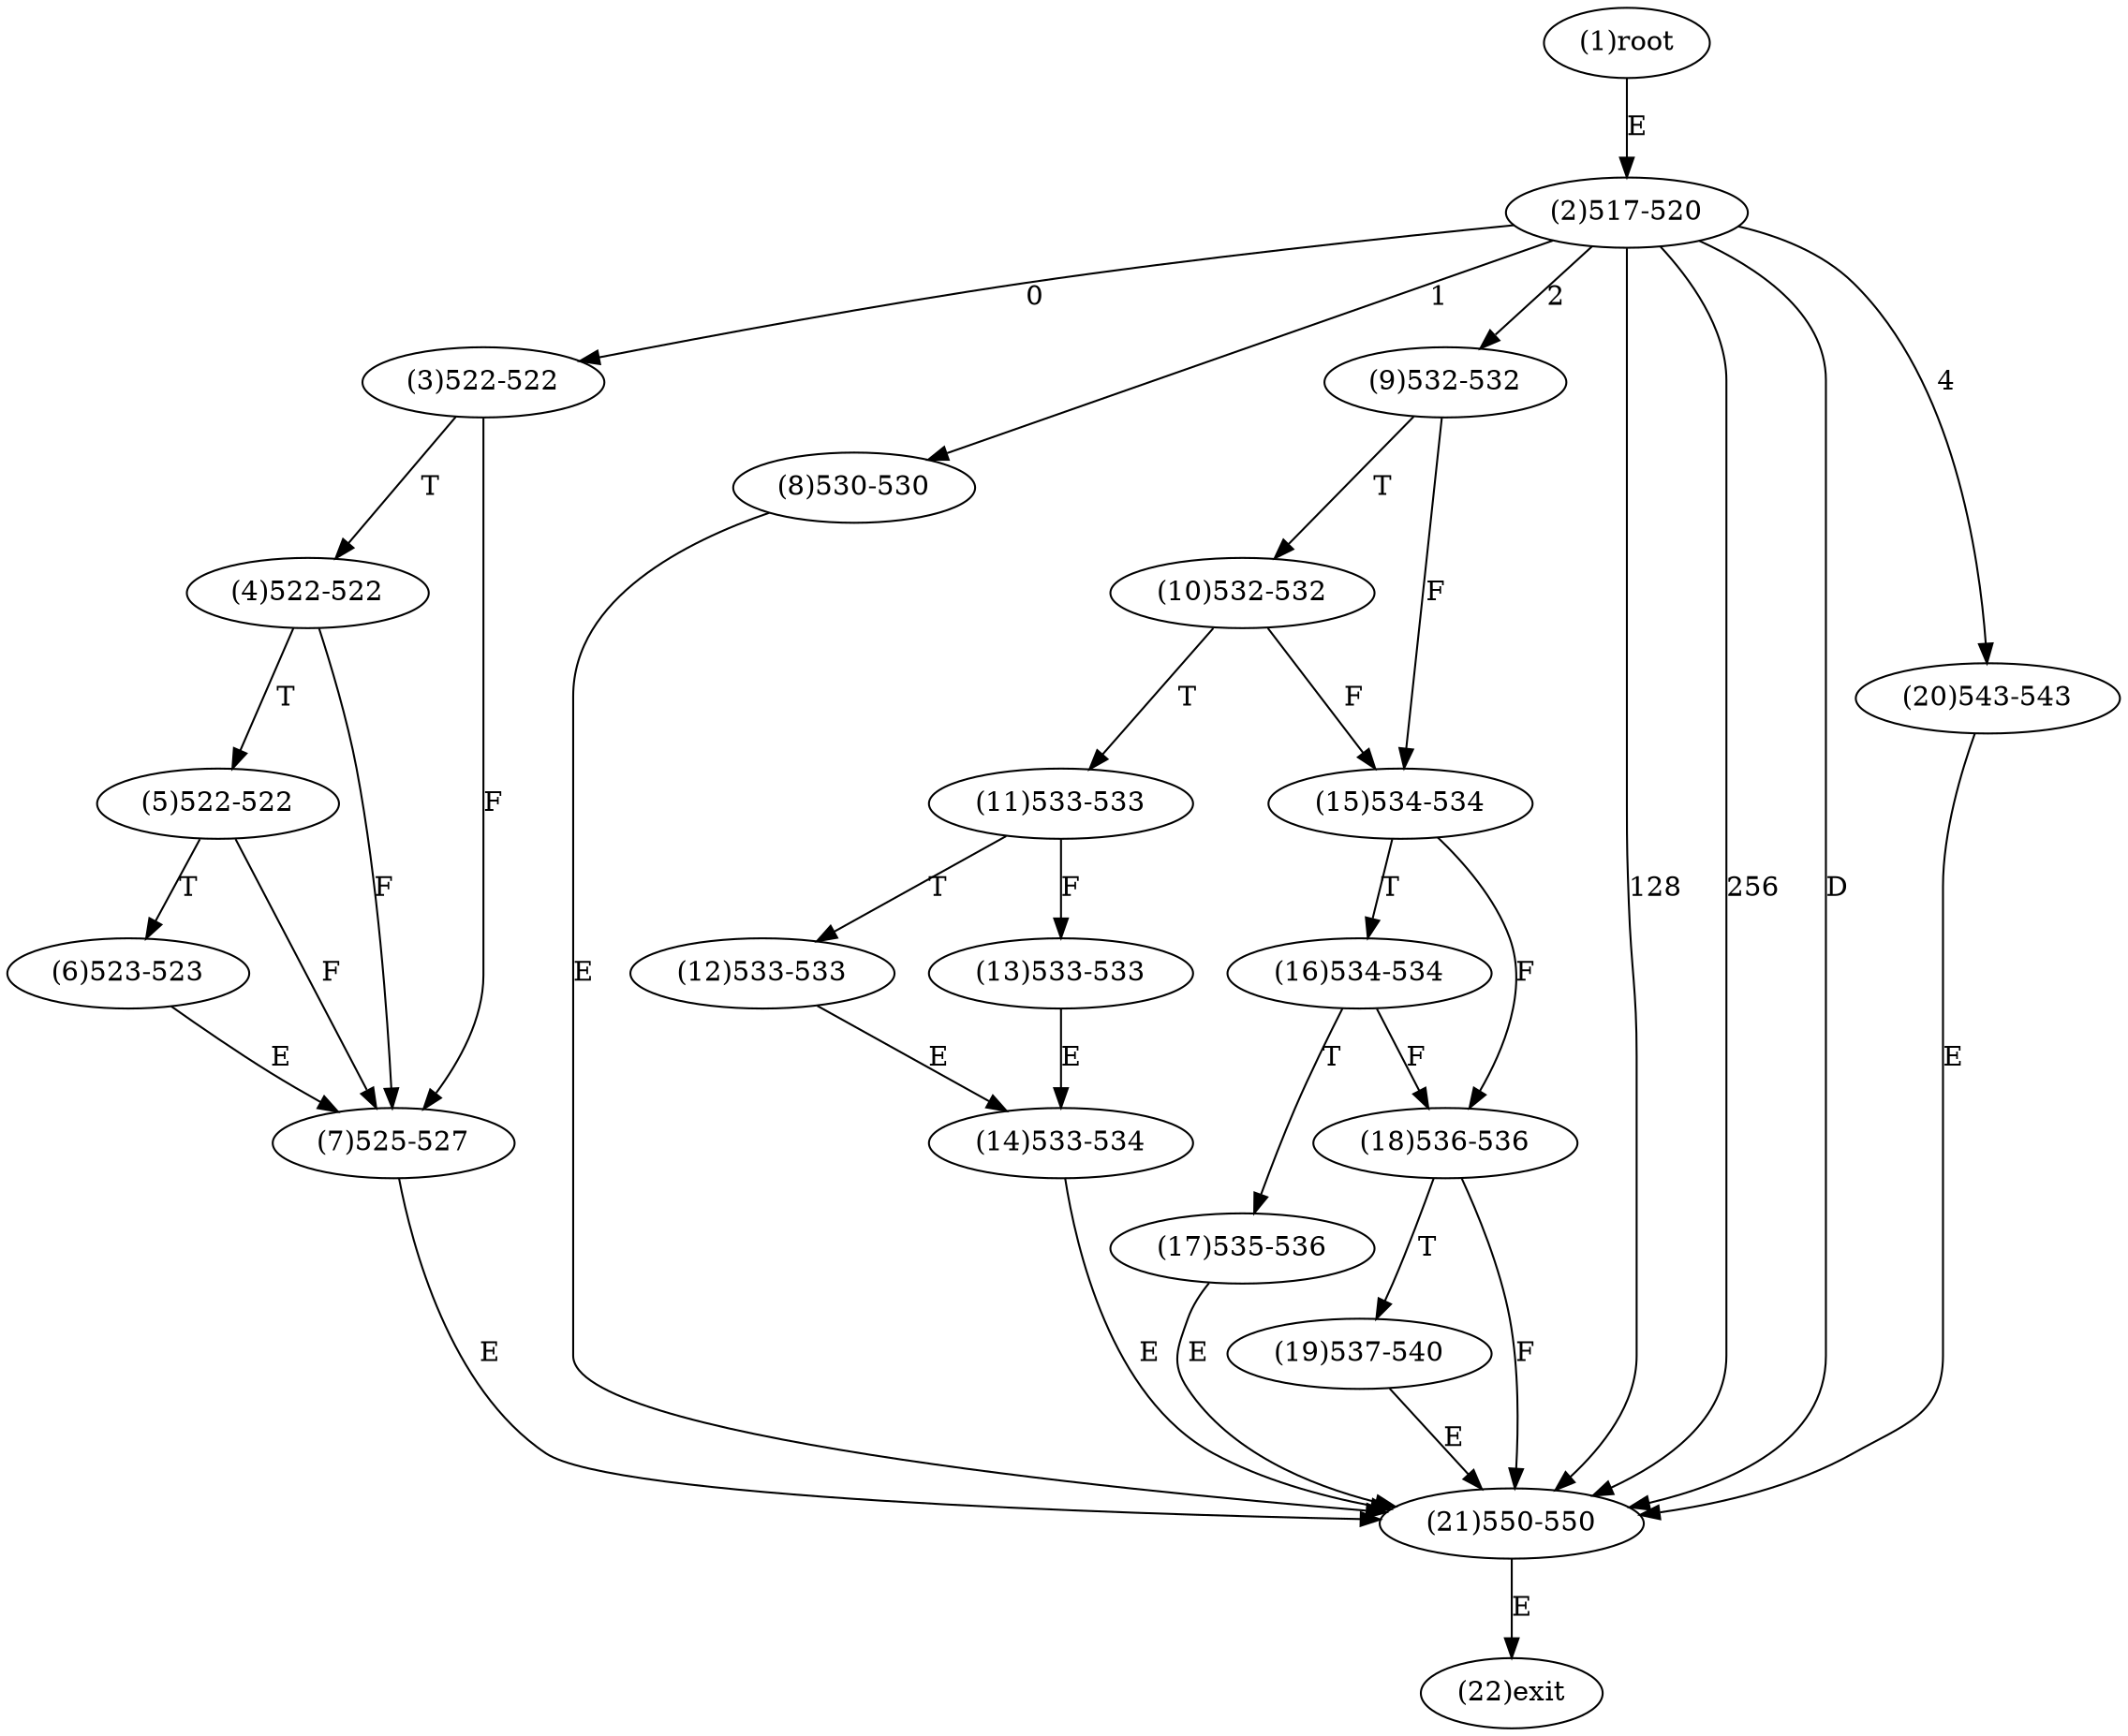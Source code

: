 digraph "" { 
1[ label="(1)root"];
2[ label="(2)517-520"];
3[ label="(3)522-522"];
4[ label="(4)522-522"];
5[ label="(5)522-522"];
6[ label="(6)523-523"];
7[ label="(7)525-527"];
8[ label="(8)530-530"];
9[ label="(9)532-532"];
10[ label="(10)532-532"];
11[ label="(11)533-533"];
12[ label="(12)533-533"];
13[ label="(13)533-533"];
14[ label="(14)533-534"];
15[ label="(15)534-534"];
17[ label="(17)535-536"];
16[ label="(16)534-534"];
19[ label="(19)537-540"];
18[ label="(18)536-536"];
21[ label="(21)550-550"];
20[ label="(20)543-543"];
22[ label="(22)exit"];
1->2[ label="E"];
2->3[ label="0"];
2->8[ label="1"];
2->9[ label="2"];
2->20[ label="4"];
2->21[ label="128"];
2->21[ label="256"];
2->21[ label="D"];
3->7[ label="F"];
3->4[ label="T"];
4->7[ label="F"];
4->5[ label="T"];
5->7[ label="F"];
5->6[ label="T"];
6->7[ label="E"];
7->21[ label="E"];
8->21[ label="E"];
9->15[ label="F"];
9->10[ label="T"];
10->15[ label="F"];
10->11[ label="T"];
11->13[ label="F"];
11->12[ label="T"];
12->14[ label="E"];
13->14[ label="E"];
14->21[ label="E"];
15->18[ label="F"];
15->16[ label="T"];
16->18[ label="F"];
16->17[ label="T"];
17->21[ label="E"];
18->21[ label="F"];
18->19[ label="T"];
19->21[ label="E"];
20->21[ label="E"];
21->22[ label="E"];
}